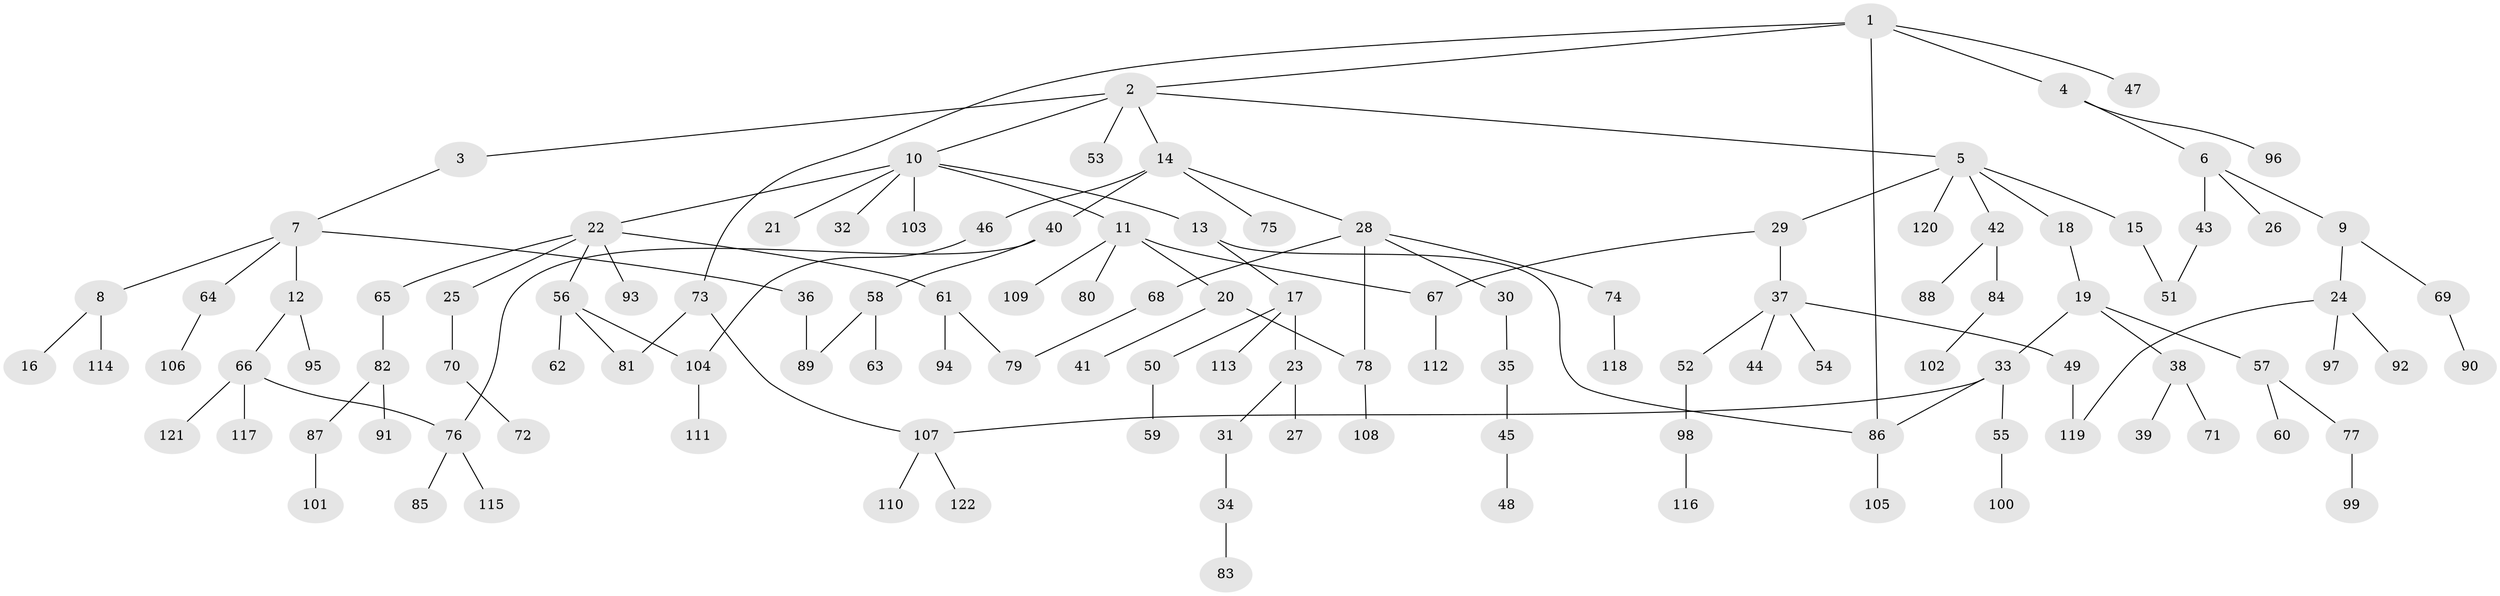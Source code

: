 // coarse degree distribution, {1: 0.7291666666666666, 3: 0.020833333333333332, 2: 0.125, 5: 0.0625, 8: 0.020833333333333332, 19: 0.020833333333333332, 10: 0.020833333333333332}
// Generated by graph-tools (version 1.1) at 2025/46/03/04/25 21:46:06]
// undirected, 122 vertices, 133 edges
graph export_dot {
graph [start="1"]
  node [color=gray90,style=filled];
  1;
  2;
  3;
  4;
  5;
  6;
  7;
  8;
  9;
  10;
  11;
  12;
  13;
  14;
  15;
  16;
  17;
  18;
  19;
  20;
  21;
  22;
  23;
  24;
  25;
  26;
  27;
  28;
  29;
  30;
  31;
  32;
  33;
  34;
  35;
  36;
  37;
  38;
  39;
  40;
  41;
  42;
  43;
  44;
  45;
  46;
  47;
  48;
  49;
  50;
  51;
  52;
  53;
  54;
  55;
  56;
  57;
  58;
  59;
  60;
  61;
  62;
  63;
  64;
  65;
  66;
  67;
  68;
  69;
  70;
  71;
  72;
  73;
  74;
  75;
  76;
  77;
  78;
  79;
  80;
  81;
  82;
  83;
  84;
  85;
  86;
  87;
  88;
  89;
  90;
  91;
  92;
  93;
  94;
  95;
  96;
  97;
  98;
  99;
  100;
  101;
  102;
  103;
  104;
  105;
  106;
  107;
  108;
  109;
  110;
  111;
  112;
  113;
  114;
  115;
  116;
  117;
  118;
  119;
  120;
  121;
  122;
  1 -- 2;
  1 -- 4;
  1 -- 47;
  1 -- 73;
  1 -- 86;
  2 -- 3;
  2 -- 5;
  2 -- 10;
  2 -- 14;
  2 -- 53;
  3 -- 7;
  4 -- 6;
  4 -- 96;
  5 -- 15;
  5 -- 18;
  5 -- 29;
  5 -- 42;
  5 -- 120;
  6 -- 9;
  6 -- 26;
  6 -- 43;
  7 -- 8;
  7 -- 12;
  7 -- 36;
  7 -- 64;
  8 -- 16;
  8 -- 114;
  9 -- 24;
  9 -- 69;
  10 -- 11;
  10 -- 13;
  10 -- 21;
  10 -- 22;
  10 -- 32;
  10 -- 103;
  11 -- 20;
  11 -- 67;
  11 -- 80;
  11 -- 109;
  12 -- 66;
  12 -- 95;
  13 -- 17;
  13 -- 86;
  14 -- 28;
  14 -- 40;
  14 -- 46;
  14 -- 75;
  15 -- 51;
  17 -- 23;
  17 -- 50;
  17 -- 113;
  18 -- 19;
  19 -- 33;
  19 -- 38;
  19 -- 57;
  20 -- 41;
  20 -- 78;
  22 -- 25;
  22 -- 56;
  22 -- 61;
  22 -- 65;
  22 -- 93;
  23 -- 27;
  23 -- 31;
  24 -- 92;
  24 -- 97;
  24 -- 119;
  25 -- 70;
  28 -- 30;
  28 -- 68;
  28 -- 74;
  28 -- 78;
  29 -- 37;
  29 -- 67;
  30 -- 35;
  31 -- 34;
  33 -- 55;
  33 -- 107;
  33 -- 86;
  34 -- 83;
  35 -- 45;
  36 -- 89;
  37 -- 44;
  37 -- 49;
  37 -- 52;
  37 -- 54;
  38 -- 39;
  38 -- 71;
  40 -- 58;
  40 -- 76;
  42 -- 84;
  42 -- 88;
  43 -- 51;
  45 -- 48;
  46 -- 104;
  49 -- 119;
  50 -- 59;
  52 -- 98;
  55 -- 100;
  56 -- 62;
  56 -- 81;
  56 -- 104;
  57 -- 60;
  57 -- 77;
  58 -- 63;
  58 -- 89;
  61 -- 94;
  61 -- 79;
  64 -- 106;
  65 -- 82;
  66 -- 76;
  66 -- 117;
  66 -- 121;
  67 -- 112;
  68 -- 79;
  69 -- 90;
  70 -- 72;
  73 -- 107;
  73 -- 81;
  74 -- 118;
  76 -- 85;
  76 -- 115;
  77 -- 99;
  78 -- 108;
  82 -- 87;
  82 -- 91;
  84 -- 102;
  86 -- 105;
  87 -- 101;
  98 -- 116;
  104 -- 111;
  107 -- 110;
  107 -- 122;
}
